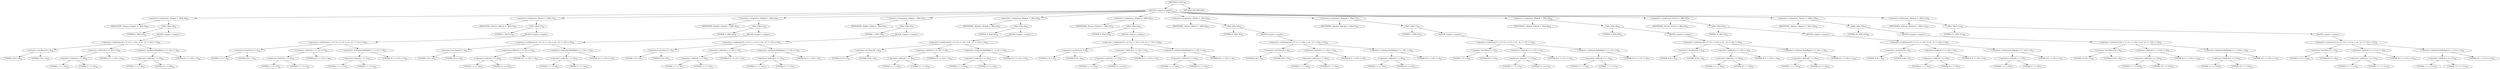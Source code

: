 digraph "&lt;sinit&gt;" {  
"2688" [label = <(METHOD,&lt;sinit&gt;)<SUB>46</SUB>> ]
"2689" [label = <(BLOCK,&lt;empty&gt;,&lt;empty&gt;)> ]
"2690" [label = <(&lt;operator&gt;.assignment,_ISupper = _ISbit (0))<SUB>48</SUB>> ]
"2691" [label = <(IDENTIFIER,_ISupper,_ISupper = _ISbit (0))<SUB>48</SUB>> ]
"2692" [label = <(_ISbit,_ISbit (0))<SUB>48</SUB>> ]
"2693" [label = <(LITERAL,0,_ISbit (0))<SUB>48</SUB>> ]
"2694" [label = <(BLOCK,&lt;empty&gt;,&lt;empty&gt;)> ]
"2695" [label = <(&lt;operator&gt;.conditional,(0) &lt; 8 ? ((1 &lt;&lt; (0)) &lt;&lt; 8) : ((1 &lt;&lt; (0)) &gt;&gt; 8))<SUB>48</SUB>> ]
"2696" [label = <(&lt;operator&gt;.lessThan,(0) &lt; 8)<SUB>48</SUB>> ]
"2697" [label = <(LITERAL,0,(0) &lt; 8)<SUB>48</SUB>> ]
"2698" [label = <(LITERAL,8,(0) &lt; 8)<SUB>48</SUB>> ]
"2699" [label = <(&lt;operator&gt;.shiftLeft,(1 &lt;&lt; (0)) &lt;&lt; 8)<SUB>48</SUB>> ]
"2700" [label = <(&lt;operator&gt;.shiftLeft,1 &lt;&lt; (0))<SUB>48</SUB>> ]
"2701" [label = <(LITERAL,1,1 &lt;&lt; (0))<SUB>48</SUB>> ]
"2702" [label = <(LITERAL,0,1 &lt;&lt; (0))<SUB>48</SUB>> ]
"2703" [label = <(LITERAL,8,(1 &lt;&lt; (0)) &lt;&lt; 8)<SUB>48</SUB>> ]
"2704" [label = <(&lt;operator&gt;.arithmeticShiftRight,(1 &lt;&lt; (0)) &gt;&gt; 8)<SUB>48</SUB>> ]
"2705" [label = <(&lt;operator&gt;.shiftLeft,1 &lt;&lt; (0))<SUB>48</SUB>> ]
"2706" [label = <(LITERAL,1,1 &lt;&lt; (0))<SUB>48</SUB>> ]
"2707" [label = <(LITERAL,0,1 &lt;&lt; (0))<SUB>48</SUB>> ]
"2708" [label = <(LITERAL,8,(1 &lt;&lt; (0)) &gt;&gt; 8)<SUB>48</SUB>> ]
"2709" [label = <(&lt;operator&gt;.assignment,_ISlower = _ISbit (1))<SUB>49</SUB>> ]
"2710" [label = <(IDENTIFIER,_ISlower,_ISlower = _ISbit (1))<SUB>49</SUB>> ]
"2711" [label = <(_ISbit,_ISbit (1))<SUB>49</SUB>> ]
"2712" [label = <(LITERAL,1,_ISbit (1))<SUB>49</SUB>> ]
"2713" [label = <(BLOCK,&lt;empty&gt;,&lt;empty&gt;)> ]
"2714" [label = <(&lt;operator&gt;.conditional,(1) &lt; 8 ? ((1 &lt;&lt; (1)) &lt;&lt; 8) : ((1 &lt;&lt; (1)) &gt;&gt; 8))<SUB>49</SUB>> ]
"2715" [label = <(&lt;operator&gt;.lessThan,(1) &lt; 8)<SUB>49</SUB>> ]
"2716" [label = <(LITERAL,1,(1) &lt; 8)<SUB>49</SUB>> ]
"2717" [label = <(LITERAL,8,(1) &lt; 8)<SUB>49</SUB>> ]
"2718" [label = <(&lt;operator&gt;.shiftLeft,(1 &lt;&lt; (1)) &lt;&lt; 8)<SUB>49</SUB>> ]
"2719" [label = <(&lt;operator&gt;.shiftLeft,1 &lt;&lt; (1))<SUB>49</SUB>> ]
"2720" [label = <(LITERAL,1,1 &lt;&lt; (1))<SUB>49</SUB>> ]
"2721" [label = <(LITERAL,1,1 &lt;&lt; (1))<SUB>49</SUB>> ]
"2722" [label = <(LITERAL,8,(1 &lt;&lt; (1)) &lt;&lt; 8)<SUB>49</SUB>> ]
"2723" [label = <(&lt;operator&gt;.arithmeticShiftRight,(1 &lt;&lt; (1)) &gt;&gt; 8)<SUB>49</SUB>> ]
"2724" [label = <(&lt;operator&gt;.shiftLeft,1 &lt;&lt; (1))<SUB>49</SUB>> ]
"2725" [label = <(LITERAL,1,1 &lt;&lt; (1))<SUB>49</SUB>> ]
"2726" [label = <(LITERAL,1,1 &lt;&lt; (1))<SUB>49</SUB>> ]
"2727" [label = <(LITERAL,8,(1 &lt;&lt; (1)) &gt;&gt; 8)<SUB>49</SUB>> ]
"2728" [label = <(&lt;operator&gt;.assignment,_ISalpha = _ISbit (2))<SUB>50</SUB>> ]
"2729" [label = <(IDENTIFIER,_ISalpha,_ISalpha = _ISbit (2))<SUB>50</SUB>> ]
"2730" [label = <(_ISbit,_ISbit (2))<SUB>50</SUB>> ]
"2731" [label = <(LITERAL,2,_ISbit (2))<SUB>50</SUB>> ]
"2732" [label = <(BLOCK,&lt;empty&gt;,&lt;empty&gt;)> ]
"2733" [label = <(&lt;operator&gt;.conditional,(2) &lt; 8 ? ((1 &lt;&lt; (2)) &lt;&lt; 8) : ((1 &lt;&lt; (2)) &gt;&gt; 8))<SUB>50</SUB>> ]
"2734" [label = <(&lt;operator&gt;.lessThan,(2) &lt; 8)<SUB>50</SUB>> ]
"2735" [label = <(LITERAL,2,(2) &lt; 8)<SUB>50</SUB>> ]
"2736" [label = <(LITERAL,8,(2) &lt; 8)<SUB>50</SUB>> ]
"2737" [label = <(&lt;operator&gt;.shiftLeft,(1 &lt;&lt; (2)) &lt;&lt; 8)<SUB>50</SUB>> ]
"2738" [label = <(&lt;operator&gt;.shiftLeft,1 &lt;&lt; (2))<SUB>50</SUB>> ]
"2739" [label = <(LITERAL,1,1 &lt;&lt; (2))<SUB>50</SUB>> ]
"2740" [label = <(LITERAL,2,1 &lt;&lt; (2))<SUB>50</SUB>> ]
"2741" [label = <(LITERAL,8,(1 &lt;&lt; (2)) &lt;&lt; 8)<SUB>50</SUB>> ]
"2742" [label = <(&lt;operator&gt;.arithmeticShiftRight,(1 &lt;&lt; (2)) &gt;&gt; 8)<SUB>50</SUB>> ]
"2743" [label = <(&lt;operator&gt;.shiftLeft,1 &lt;&lt; (2))<SUB>50</SUB>> ]
"2744" [label = <(LITERAL,1,1 &lt;&lt; (2))<SUB>50</SUB>> ]
"2745" [label = <(LITERAL,2,1 &lt;&lt; (2))<SUB>50</SUB>> ]
"2746" [label = <(LITERAL,8,(1 &lt;&lt; (2)) &gt;&gt; 8)<SUB>50</SUB>> ]
"2747" [label = <(&lt;operator&gt;.assignment,_ISdigit = _ISbit (3))<SUB>51</SUB>> ]
"2748" [label = <(IDENTIFIER,_ISdigit,_ISdigit = _ISbit (3))<SUB>51</SUB>> ]
"2749" [label = <(_ISbit,_ISbit (3))<SUB>51</SUB>> ]
"2750" [label = <(LITERAL,3,_ISbit (3))<SUB>51</SUB>> ]
"2751" [label = <(BLOCK,&lt;empty&gt;,&lt;empty&gt;)> ]
"2752" [label = <(&lt;operator&gt;.conditional,(3) &lt; 8 ? ((1 &lt;&lt; (3)) &lt;&lt; 8) : ((1 &lt;&lt; (3)) &gt;&gt; 8))<SUB>51</SUB>> ]
"2753" [label = <(&lt;operator&gt;.lessThan,(3) &lt; 8)<SUB>51</SUB>> ]
"2754" [label = <(LITERAL,3,(3) &lt; 8)<SUB>51</SUB>> ]
"2755" [label = <(LITERAL,8,(3) &lt; 8)<SUB>51</SUB>> ]
"2756" [label = <(&lt;operator&gt;.shiftLeft,(1 &lt;&lt; (3)) &lt;&lt; 8)<SUB>51</SUB>> ]
"2757" [label = <(&lt;operator&gt;.shiftLeft,1 &lt;&lt; (3))<SUB>51</SUB>> ]
"2758" [label = <(LITERAL,1,1 &lt;&lt; (3))<SUB>51</SUB>> ]
"2759" [label = <(LITERAL,3,1 &lt;&lt; (3))<SUB>51</SUB>> ]
"2760" [label = <(LITERAL,8,(1 &lt;&lt; (3)) &lt;&lt; 8)<SUB>51</SUB>> ]
"2761" [label = <(&lt;operator&gt;.arithmeticShiftRight,(1 &lt;&lt; (3)) &gt;&gt; 8)<SUB>51</SUB>> ]
"2762" [label = <(&lt;operator&gt;.shiftLeft,1 &lt;&lt; (3))<SUB>51</SUB>> ]
"2763" [label = <(LITERAL,1,1 &lt;&lt; (3))<SUB>51</SUB>> ]
"2764" [label = <(LITERAL,3,1 &lt;&lt; (3))<SUB>51</SUB>> ]
"2765" [label = <(LITERAL,8,(1 &lt;&lt; (3)) &gt;&gt; 8)<SUB>51</SUB>> ]
"2766" [label = <(&lt;operator&gt;.assignment,_ISxdigit = _ISbit (4))<SUB>52</SUB>> ]
"2767" [label = <(IDENTIFIER,_ISxdigit,_ISxdigit = _ISbit (4))<SUB>52</SUB>> ]
"2768" [label = <(_ISbit,_ISbit (4))<SUB>52</SUB>> ]
"2769" [label = <(LITERAL,4,_ISbit (4))<SUB>52</SUB>> ]
"2770" [label = <(BLOCK,&lt;empty&gt;,&lt;empty&gt;)> ]
"2771" [label = <(&lt;operator&gt;.conditional,(4) &lt; 8 ? ((1 &lt;&lt; (4)) &lt;&lt; 8) : ((1 &lt;&lt; (4)) &gt;&gt; 8))<SUB>52</SUB>> ]
"2772" [label = <(&lt;operator&gt;.lessThan,(4) &lt; 8)<SUB>52</SUB>> ]
"2773" [label = <(LITERAL,4,(4) &lt; 8)<SUB>52</SUB>> ]
"2774" [label = <(LITERAL,8,(4) &lt; 8)<SUB>52</SUB>> ]
"2775" [label = <(&lt;operator&gt;.shiftLeft,(1 &lt;&lt; (4)) &lt;&lt; 8)<SUB>52</SUB>> ]
"2776" [label = <(&lt;operator&gt;.shiftLeft,1 &lt;&lt; (4))<SUB>52</SUB>> ]
"2777" [label = <(LITERAL,1,1 &lt;&lt; (4))<SUB>52</SUB>> ]
"2778" [label = <(LITERAL,4,1 &lt;&lt; (4))<SUB>52</SUB>> ]
"2779" [label = <(LITERAL,8,(1 &lt;&lt; (4)) &lt;&lt; 8)<SUB>52</SUB>> ]
"2780" [label = <(&lt;operator&gt;.arithmeticShiftRight,(1 &lt;&lt; (4)) &gt;&gt; 8)<SUB>52</SUB>> ]
"2781" [label = <(&lt;operator&gt;.shiftLeft,1 &lt;&lt; (4))<SUB>52</SUB>> ]
"2782" [label = <(LITERAL,1,1 &lt;&lt; (4))<SUB>52</SUB>> ]
"2783" [label = <(LITERAL,4,1 &lt;&lt; (4))<SUB>52</SUB>> ]
"2784" [label = <(LITERAL,8,(1 &lt;&lt; (4)) &gt;&gt; 8)<SUB>52</SUB>> ]
"2785" [label = <(&lt;operator&gt;.assignment,_ISspace = _ISbit (5))<SUB>53</SUB>> ]
"2786" [label = <(IDENTIFIER,_ISspace,_ISspace = _ISbit (5))<SUB>53</SUB>> ]
"2787" [label = <(_ISbit,_ISbit (5))<SUB>53</SUB>> ]
"2788" [label = <(LITERAL,5,_ISbit (5))<SUB>53</SUB>> ]
"2789" [label = <(BLOCK,&lt;empty&gt;,&lt;empty&gt;)> ]
"2790" [label = <(&lt;operator&gt;.conditional,(5) &lt; 8 ? ((1 &lt;&lt; (5)) &lt;&lt; 8) : ((1 &lt;&lt; (5)) &gt;&gt; 8))<SUB>53</SUB>> ]
"2791" [label = <(&lt;operator&gt;.lessThan,(5) &lt; 8)<SUB>53</SUB>> ]
"2792" [label = <(LITERAL,5,(5) &lt; 8)<SUB>53</SUB>> ]
"2793" [label = <(LITERAL,8,(5) &lt; 8)<SUB>53</SUB>> ]
"2794" [label = <(&lt;operator&gt;.shiftLeft,(1 &lt;&lt; (5)) &lt;&lt; 8)<SUB>53</SUB>> ]
"2795" [label = <(&lt;operator&gt;.shiftLeft,1 &lt;&lt; (5))<SUB>53</SUB>> ]
"2796" [label = <(LITERAL,1,1 &lt;&lt; (5))<SUB>53</SUB>> ]
"2797" [label = <(LITERAL,5,1 &lt;&lt; (5))<SUB>53</SUB>> ]
"2798" [label = <(LITERAL,8,(1 &lt;&lt; (5)) &lt;&lt; 8)<SUB>53</SUB>> ]
"2799" [label = <(&lt;operator&gt;.arithmeticShiftRight,(1 &lt;&lt; (5)) &gt;&gt; 8)<SUB>53</SUB>> ]
"2800" [label = <(&lt;operator&gt;.shiftLeft,1 &lt;&lt; (5))<SUB>53</SUB>> ]
"2801" [label = <(LITERAL,1,1 &lt;&lt; (5))<SUB>53</SUB>> ]
"2802" [label = <(LITERAL,5,1 &lt;&lt; (5))<SUB>53</SUB>> ]
"2803" [label = <(LITERAL,8,(1 &lt;&lt; (5)) &gt;&gt; 8)<SUB>53</SUB>> ]
"2804" [label = <(&lt;operator&gt;.assignment,_ISprint = _ISbit (6))<SUB>54</SUB>> ]
"2805" [label = <(IDENTIFIER,_ISprint,_ISprint = _ISbit (6))<SUB>54</SUB>> ]
"2806" [label = <(_ISbit,_ISbit (6))<SUB>54</SUB>> ]
"2807" [label = <(LITERAL,6,_ISbit (6))<SUB>54</SUB>> ]
"2808" [label = <(BLOCK,&lt;empty&gt;,&lt;empty&gt;)> ]
"2809" [label = <(&lt;operator&gt;.conditional,(6) &lt; 8 ? ((1 &lt;&lt; (6)) &lt;&lt; 8) : ((1 &lt;&lt; (6)) &gt;&gt; 8))<SUB>54</SUB>> ]
"2810" [label = <(&lt;operator&gt;.lessThan,(6) &lt; 8)<SUB>54</SUB>> ]
"2811" [label = <(LITERAL,6,(6) &lt; 8)<SUB>54</SUB>> ]
"2812" [label = <(LITERAL,8,(6) &lt; 8)<SUB>54</SUB>> ]
"2813" [label = <(&lt;operator&gt;.shiftLeft,(1 &lt;&lt; (6)) &lt;&lt; 8)<SUB>54</SUB>> ]
"2814" [label = <(&lt;operator&gt;.shiftLeft,1 &lt;&lt; (6))<SUB>54</SUB>> ]
"2815" [label = <(LITERAL,1,1 &lt;&lt; (6))<SUB>54</SUB>> ]
"2816" [label = <(LITERAL,6,1 &lt;&lt; (6))<SUB>54</SUB>> ]
"2817" [label = <(LITERAL,8,(1 &lt;&lt; (6)) &lt;&lt; 8)<SUB>54</SUB>> ]
"2818" [label = <(&lt;operator&gt;.arithmeticShiftRight,(1 &lt;&lt; (6)) &gt;&gt; 8)<SUB>54</SUB>> ]
"2819" [label = <(&lt;operator&gt;.shiftLeft,1 &lt;&lt; (6))<SUB>54</SUB>> ]
"2820" [label = <(LITERAL,1,1 &lt;&lt; (6))<SUB>54</SUB>> ]
"2821" [label = <(LITERAL,6,1 &lt;&lt; (6))<SUB>54</SUB>> ]
"2822" [label = <(LITERAL,8,(1 &lt;&lt; (6)) &gt;&gt; 8)<SUB>54</SUB>> ]
"2823" [label = <(&lt;operator&gt;.assignment,_ISgraph = _ISbit (7))<SUB>55</SUB>> ]
"2824" [label = <(IDENTIFIER,_ISgraph,_ISgraph = _ISbit (7))<SUB>55</SUB>> ]
"2825" [label = <(_ISbit,_ISbit (7))<SUB>55</SUB>> ]
"2826" [label = <(LITERAL,7,_ISbit (7))<SUB>55</SUB>> ]
"2827" [label = <(BLOCK,&lt;empty&gt;,&lt;empty&gt;)> ]
"2828" [label = <(&lt;operator&gt;.conditional,(7) &lt; 8 ? ((1 &lt;&lt; (7)) &lt;&lt; 8) : ((1 &lt;&lt; (7)) &gt;&gt; 8))<SUB>55</SUB>> ]
"2829" [label = <(&lt;operator&gt;.lessThan,(7) &lt; 8)<SUB>55</SUB>> ]
"2830" [label = <(LITERAL,7,(7) &lt; 8)<SUB>55</SUB>> ]
"2831" [label = <(LITERAL,8,(7) &lt; 8)<SUB>55</SUB>> ]
"2832" [label = <(&lt;operator&gt;.shiftLeft,(1 &lt;&lt; (7)) &lt;&lt; 8)<SUB>55</SUB>> ]
"2833" [label = <(&lt;operator&gt;.shiftLeft,1 &lt;&lt; (7))<SUB>55</SUB>> ]
"2834" [label = <(LITERAL,1,1 &lt;&lt; (7))<SUB>55</SUB>> ]
"2835" [label = <(LITERAL,7,1 &lt;&lt; (7))<SUB>55</SUB>> ]
"2836" [label = <(LITERAL,8,(1 &lt;&lt; (7)) &lt;&lt; 8)<SUB>55</SUB>> ]
"2837" [label = <(&lt;operator&gt;.arithmeticShiftRight,(1 &lt;&lt; (7)) &gt;&gt; 8)<SUB>55</SUB>> ]
"2838" [label = <(&lt;operator&gt;.shiftLeft,1 &lt;&lt; (7))<SUB>55</SUB>> ]
"2839" [label = <(LITERAL,1,1 &lt;&lt; (7))<SUB>55</SUB>> ]
"2840" [label = <(LITERAL,7,1 &lt;&lt; (7))<SUB>55</SUB>> ]
"2841" [label = <(LITERAL,8,(1 &lt;&lt; (7)) &gt;&gt; 8)<SUB>55</SUB>> ]
"2842" [label = <(&lt;operator&gt;.assignment,_ISblank = _ISbit (8))<SUB>56</SUB>> ]
"2843" [label = <(IDENTIFIER,_ISblank,_ISblank = _ISbit (8))<SUB>56</SUB>> ]
"2844" [label = <(_ISbit,_ISbit (8))<SUB>56</SUB>> ]
"2845" [label = <(LITERAL,8,_ISbit (8))<SUB>56</SUB>> ]
"2846" [label = <(BLOCK,&lt;empty&gt;,&lt;empty&gt;)> ]
"2847" [label = <(&lt;operator&gt;.conditional,(8) &lt; 8 ? ((1 &lt;&lt; (8)) &lt;&lt; 8) : ((1 &lt;&lt; (8)) &gt;&gt; 8))<SUB>56</SUB>> ]
"2848" [label = <(&lt;operator&gt;.lessThan,(8) &lt; 8)<SUB>56</SUB>> ]
"2849" [label = <(LITERAL,8,(8) &lt; 8)<SUB>56</SUB>> ]
"2850" [label = <(LITERAL,8,(8) &lt; 8)<SUB>56</SUB>> ]
"2851" [label = <(&lt;operator&gt;.shiftLeft,(1 &lt;&lt; (8)) &lt;&lt; 8)<SUB>56</SUB>> ]
"2852" [label = <(&lt;operator&gt;.shiftLeft,1 &lt;&lt; (8))<SUB>56</SUB>> ]
"2853" [label = <(LITERAL,1,1 &lt;&lt; (8))<SUB>56</SUB>> ]
"2854" [label = <(LITERAL,8,1 &lt;&lt; (8))<SUB>56</SUB>> ]
"2855" [label = <(LITERAL,8,(1 &lt;&lt; (8)) &lt;&lt; 8)<SUB>56</SUB>> ]
"2856" [label = <(&lt;operator&gt;.arithmeticShiftRight,(1 &lt;&lt; (8)) &gt;&gt; 8)<SUB>56</SUB>> ]
"2857" [label = <(&lt;operator&gt;.shiftLeft,1 &lt;&lt; (8))<SUB>56</SUB>> ]
"2858" [label = <(LITERAL,1,1 &lt;&lt; (8))<SUB>56</SUB>> ]
"2859" [label = <(LITERAL,8,1 &lt;&lt; (8))<SUB>56</SUB>> ]
"2860" [label = <(LITERAL,8,(1 &lt;&lt; (8)) &gt;&gt; 8)<SUB>56</SUB>> ]
"2861" [label = <(&lt;operator&gt;.assignment,_IScntrl = _ISbit (9))<SUB>57</SUB>> ]
"2862" [label = <(IDENTIFIER,_IScntrl,_IScntrl = _ISbit (9))<SUB>57</SUB>> ]
"2863" [label = <(_ISbit,_ISbit (9))<SUB>57</SUB>> ]
"2864" [label = <(LITERAL,9,_ISbit (9))<SUB>57</SUB>> ]
"2865" [label = <(BLOCK,&lt;empty&gt;,&lt;empty&gt;)> ]
"2866" [label = <(&lt;operator&gt;.conditional,(9) &lt; 8 ? ((1 &lt;&lt; (9)) &lt;&lt; 8) : ((1 &lt;&lt; (9)) &gt;&gt; 8))<SUB>57</SUB>> ]
"2867" [label = <(&lt;operator&gt;.lessThan,(9) &lt; 8)<SUB>57</SUB>> ]
"2868" [label = <(LITERAL,9,(9) &lt; 8)<SUB>57</SUB>> ]
"2869" [label = <(LITERAL,8,(9) &lt; 8)<SUB>57</SUB>> ]
"2870" [label = <(&lt;operator&gt;.shiftLeft,(1 &lt;&lt; (9)) &lt;&lt; 8)<SUB>57</SUB>> ]
"2871" [label = <(&lt;operator&gt;.shiftLeft,1 &lt;&lt; (9))<SUB>57</SUB>> ]
"2872" [label = <(LITERAL,1,1 &lt;&lt; (9))<SUB>57</SUB>> ]
"2873" [label = <(LITERAL,9,1 &lt;&lt; (9))<SUB>57</SUB>> ]
"2874" [label = <(LITERAL,8,(1 &lt;&lt; (9)) &lt;&lt; 8)<SUB>57</SUB>> ]
"2875" [label = <(&lt;operator&gt;.arithmeticShiftRight,(1 &lt;&lt; (9)) &gt;&gt; 8)<SUB>57</SUB>> ]
"2876" [label = <(&lt;operator&gt;.shiftLeft,1 &lt;&lt; (9))<SUB>57</SUB>> ]
"2877" [label = <(LITERAL,1,1 &lt;&lt; (9))<SUB>57</SUB>> ]
"2878" [label = <(LITERAL,9,1 &lt;&lt; (9))<SUB>57</SUB>> ]
"2879" [label = <(LITERAL,8,(1 &lt;&lt; (9)) &gt;&gt; 8)<SUB>57</SUB>> ]
"2880" [label = <(&lt;operator&gt;.assignment,_ISpunct = _ISbit (10))<SUB>58</SUB>> ]
"2881" [label = <(IDENTIFIER,_ISpunct,_ISpunct = _ISbit (10))<SUB>58</SUB>> ]
"2882" [label = <(_ISbit,_ISbit (10))<SUB>58</SUB>> ]
"2883" [label = <(LITERAL,10,_ISbit (10))<SUB>58</SUB>> ]
"2884" [label = <(BLOCK,&lt;empty&gt;,&lt;empty&gt;)> ]
"2885" [label = <(&lt;operator&gt;.conditional,(10) &lt; 8 ? ((1 &lt;&lt; (10)) &lt;&lt; 8) : ((1 &lt;&lt; (10)) &gt;&gt; 8))<SUB>58</SUB>> ]
"2886" [label = <(&lt;operator&gt;.lessThan,(10) &lt; 8)<SUB>58</SUB>> ]
"2887" [label = <(LITERAL,10,(10) &lt; 8)<SUB>58</SUB>> ]
"2888" [label = <(LITERAL,8,(10) &lt; 8)<SUB>58</SUB>> ]
"2889" [label = <(&lt;operator&gt;.shiftLeft,(1 &lt;&lt; (10)) &lt;&lt; 8)<SUB>58</SUB>> ]
"2890" [label = <(&lt;operator&gt;.shiftLeft,1 &lt;&lt; (10))<SUB>58</SUB>> ]
"2891" [label = <(LITERAL,1,1 &lt;&lt; (10))<SUB>58</SUB>> ]
"2892" [label = <(LITERAL,10,1 &lt;&lt; (10))<SUB>58</SUB>> ]
"2893" [label = <(LITERAL,8,(1 &lt;&lt; (10)) &lt;&lt; 8)<SUB>58</SUB>> ]
"2894" [label = <(&lt;operator&gt;.arithmeticShiftRight,(1 &lt;&lt; (10)) &gt;&gt; 8)<SUB>58</SUB>> ]
"2895" [label = <(&lt;operator&gt;.shiftLeft,1 &lt;&lt; (10))<SUB>58</SUB>> ]
"2896" [label = <(LITERAL,1,1 &lt;&lt; (10))<SUB>58</SUB>> ]
"2897" [label = <(LITERAL,10,1 &lt;&lt; (10))<SUB>58</SUB>> ]
"2898" [label = <(LITERAL,8,(1 &lt;&lt; (10)) &gt;&gt; 8)<SUB>58</SUB>> ]
"2899" [label = <(&lt;operator&gt;.assignment,_ISalnum = _ISbit (11))<SUB>59</SUB>> ]
"2900" [label = <(IDENTIFIER,_ISalnum,_ISalnum = _ISbit (11))<SUB>59</SUB>> ]
"2901" [label = <(_ISbit,_ISbit (11))<SUB>59</SUB>> ]
"2902" [label = <(LITERAL,11,_ISbit (11))<SUB>59</SUB>> ]
"2903" [label = <(BLOCK,&lt;empty&gt;,&lt;empty&gt;)> ]
"2904" [label = <(&lt;operator&gt;.conditional,(11) &lt; 8 ? ((1 &lt;&lt; (11)) &lt;&lt; 8) : ((1 &lt;&lt; (11)) &gt;&gt; 8))<SUB>59</SUB>> ]
"2905" [label = <(&lt;operator&gt;.lessThan,(11) &lt; 8)<SUB>59</SUB>> ]
"2906" [label = <(LITERAL,11,(11) &lt; 8)<SUB>59</SUB>> ]
"2907" [label = <(LITERAL,8,(11) &lt; 8)<SUB>59</SUB>> ]
"2908" [label = <(&lt;operator&gt;.shiftLeft,(1 &lt;&lt; (11)) &lt;&lt; 8)<SUB>59</SUB>> ]
"2909" [label = <(&lt;operator&gt;.shiftLeft,1 &lt;&lt; (11))<SUB>59</SUB>> ]
"2910" [label = <(LITERAL,1,1 &lt;&lt; (11))<SUB>59</SUB>> ]
"2911" [label = <(LITERAL,11,1 &lt;&lt; (11))<SUB>59</SUB>> ]
"2912" [label = <(LITERAL,8,(1 &lt;&lt; (11)) &lt;&lt; 8)<SUB>59</SUB>> ]
"2913" [label = <(&lt;operator&gt;.arithmeticShiftRight,(1 &lt;&lt; (11)) &gt;&gt; 8)<SUB>59</SUB>> ]
"2914" [label = <(&lt;operator&gt;.shiftLeft,1 &lt;&lt; (11))<SUB>59</SUB>> ]
"2915" [label = <(LITERAL,1,1 &lt;&lt; (11))<SUB>59</SUB>> ]
"2916" [label = <(LITERAL,11,1 &lt;&lt; (11))<SUB>59</SUB>> ]
"2917" [label = <(LITERAL,8,(1 &lt;&lt; (11)) &gt;&gt; 8)<SUB>59</SUB>> ]
"2918" [label = <(METHOD_RETURN,ANY)> ]
  "2688" -> "2689" 
  "2688" -> "2918" 
  "2689" -> "2690" 
  "2689" -> "2709" 
  "2689" -> "2728" 
  "2689" -> "2747" 
  "2689" -> "2766" 
  "2689" -> "2785" 
  "2689" -> "2804" 
  "2689" -> "2823" 
  "2689" -> "2842" 
  "2689" -> "2861" 
  "2689" -> "2880" 
  "2689" -> "2899" 
  "2690" -> "2691" 
  "2690" -> "2692" 
  "2692" -> "2693" 
  "2692" -> "2694" 
  "2694" -> "2695" 
  "2695" -> "2696" 
  "2695" -> "2699" 
  "2695" -> "2704" 
  "2696" -> "2697" 
  "2696" -> "2698" 
  "2699" -> "2700" 
  "2699" -> "2703" 
  "2700" -> "2701" 
  "2700" -> "2702" 
  "2704" -> "2705" 
  "2704" -> "2708" 
  "2705" -> "2706" 
  "2705" -> "2707" 
  "2709" -> "2710" 
  "2709" -> "2711" 
  "2711" -> "2712" 
  "2711" -> "2713" 
  "2713" -> "2714" 
  "2714" -> "2715" 
  "2714" -> "2718" 
  "2714" -> "2723" 
  "2715" -> "2716" 
  "2715" -> "2717" 
  "2718" -> "2719" 
  "2718" -> "2722" 
  "2719" -> "2720" 
  "2719" -> "2721" 
  "2723" -> "2724" 
  "2723" -> "2727" 
  "2724" -> "2725" 
  "2724" -> "2726" 
  "2728" -> "2729" 
  "2728" -> "2730" 
  "2730" -> "2731" 
  "2730" -> "2732" 
  "2732" -> "2733" 
  "2733" -> "2734" 
  "2733" -> "2737" 
  "2733" -> "2742" 
  "2734" -> "2735" 
  "2734" -> "2736" 
  "2737" -> "2738" 
  "2737" -> "2741" 
  "2738" -> "2739" 
  "2738" -> "2740" 
  "2742" -> "2743" 
  "2742" -> "2746" 
  "2743" -> "2744" 
  "2743" -> "2745" 
  "2747" -> "2748" 
  "2747" -> "2749" 
  "2749" -> "2750" 
  "2749" -> "2751" 
  "2751" -> "2752" 
  "2752" -> "2753" 
  "2752" -> "2756" 
  "2752" -> "2761" 
  "2753" -> "2754" 
  "2753" -> "2755" 
  "2756" -> "2757" 
  "2756" -> "2760" 
  "2757" -> "2758" 
  "2757" -> "2759" 
  "2761" -> "2762" 
  "2761" -> "2765" 
  "2762" -> "2763" 
  "2762" -> "2764" 
  "2766" -> "2767" 
  "2766" -> "2768" 
  "2768" -> "2769" 
  "2768" -> "2770" 
  "2770" -> "2771" 
  "2771" -> "2772" 
  "2771" -> "2775" 
  "2771" -> "2780" 
  "2772" -> "2773" 
  "2772" -> "2774" 
  "2775" -> "2776" 
  "2775" -> "2779" 
  "2776" -> "2777" 
  "2776" -> "2778" 
  "2780" -> "2781" 
  "2780" -> "2784" 
  "2781" -> "2782" 
  "2781" -> "2783" 
  "2785" -> "2786" 
  "2785" -> "2787" 
  "2787" -> "2788" 
  "2787" -> "2789" 
  "2789" -> "2790" 
  "2790" -> "2791" 
  "2790" -> "2794" 
  "2790" -> "2799" 
  "2791" -> "2792" 
  "2791" -> "2793" 
  "2794" -> "2795" 
  "2794" -> "2798" 
  "2795" -> "2796" 
  "2795" -> "2797" 
  "2799" -> "2800" 
  "2799" -> "2803" 
  "2800" -> "2801" 
  "2800" -> "2802" 
  "2804" -> "2805" 
  "2804" -> "2806" 
  "2806" -> "2807" 
  "2806" -> "2808" 
  "2808" -> "2809" 
  "2809" -> "2810" 
  "2809" -> "2813" 
  "2809" -> "2818" 
  "2810" -> "2811" 
  "2810" -> "2812" 
  "2813" -> "2814" 
  "2813" -> "2817" 
  "2814" -> "2815" 
  "2814" -> "2816" 
  "2818" -> "2819" 
  "2818" -> "2822" 
  "2819" -> "2820" 
  "2819" -> "2821" 
  "2823" -> "2824" 
  "2823" -> "2825" 
  "2825" -> "2826" 
  "2825" -> "2827" 
  "2827" -> "2828" 
  "2828" -> "2829" 
  "2828" -> "2832" 
  "2828" -> "2837" 
  "2829" -> "2830" 
  "2829" -> "2831" 
  "2832" -> "2833" 
  "2832" -> "2836" 
  "2833" -> "2834" 
  "2833" -> "2835" 
  "2837" -> "2838" 
  "2837" -> "2841" 
  "2838" -> "2839" 
  "2838" -> "2840" 
  "2842" -> "2843" 
  "2842" -> "2844" 
  "2844" -> "2845" 
  "2844" -> "2846" 
  "2846" -> "2847" 
  "2847" -> "2848" 
  "2847" -> "2851" 
  "2847" -> "2856" 
  "2848" -> "2849" 
  "2848" -> "2850" 
  "2851" -> "2852" 
  "2851" -> "2855" 
  "2852" -> "2853" 
  "2852" -> "2854" 
  "2856" -> "2857" 
  "2856" -> "2860" 
  "2857" -> "2858" 
  "2857" -> "2859" 
  "2861" -> "2862" 
  "2861" -> "2863" 
  "2863" -> "2864" 
  "2863" -> "2865" 
  "2865" -> "2866" 
  "2866" -> "2867" 
  "2866" -> "2870" 
  "2866" -> "2875" 
  "2867" -> "2868" 
  "2867" -> "2869" 
  "2870" -> "2871" 
  "2870" -> "2874" 
  "2871" -> "2872" 
  "2871" -> "2873" 
  "2875" -> "2876" 
  "2875" -> "2879" 
  "2876" -> "2877" 
  "2876" -> "2878" 
  "2880" -> "2881" 
  "2880" -> "2882" 
  "2882" -> "2883" 
  "2882" -> "2884" 
  "2884" -> "2885" 
  "2885" -> "2886" 
  "2885" -> "2889" 
  "2885" -> "2894" 
  "2886" -> "2887" 
  "2886" -> "2888" 
  "2889" -> "2890" 
  "2889" -> "2893" 
  "2890" -> "2891" 
  "2890" -> "2892" 
  "2894" -> "2895" 
  "2894" -> "2898" 
  "2895" -> "2896" 
  "2895" -> "2897" 
  "2899" -> "2900" 
  "2899" -> "2901" 
  "2901" -> "2902" 
  "2901" -> "2903" 
  "2903" -> "2904" 
  "2904" -> "2905" 
  "2904" -> "2908" 
  "2904" -> "2913" 
  "2905" -> "2906" 
  "2905" -> "2907" 
  "2908" -> "2909" 
  "2908" -> "2912" 
  "2909" -> "2910" 
  "2909" -> "2911" 
  "2913" -> "2914" 
  "2913" -> "2917" 
  "2914" -> "2915" 
  "2914" -> "2916" 
}
